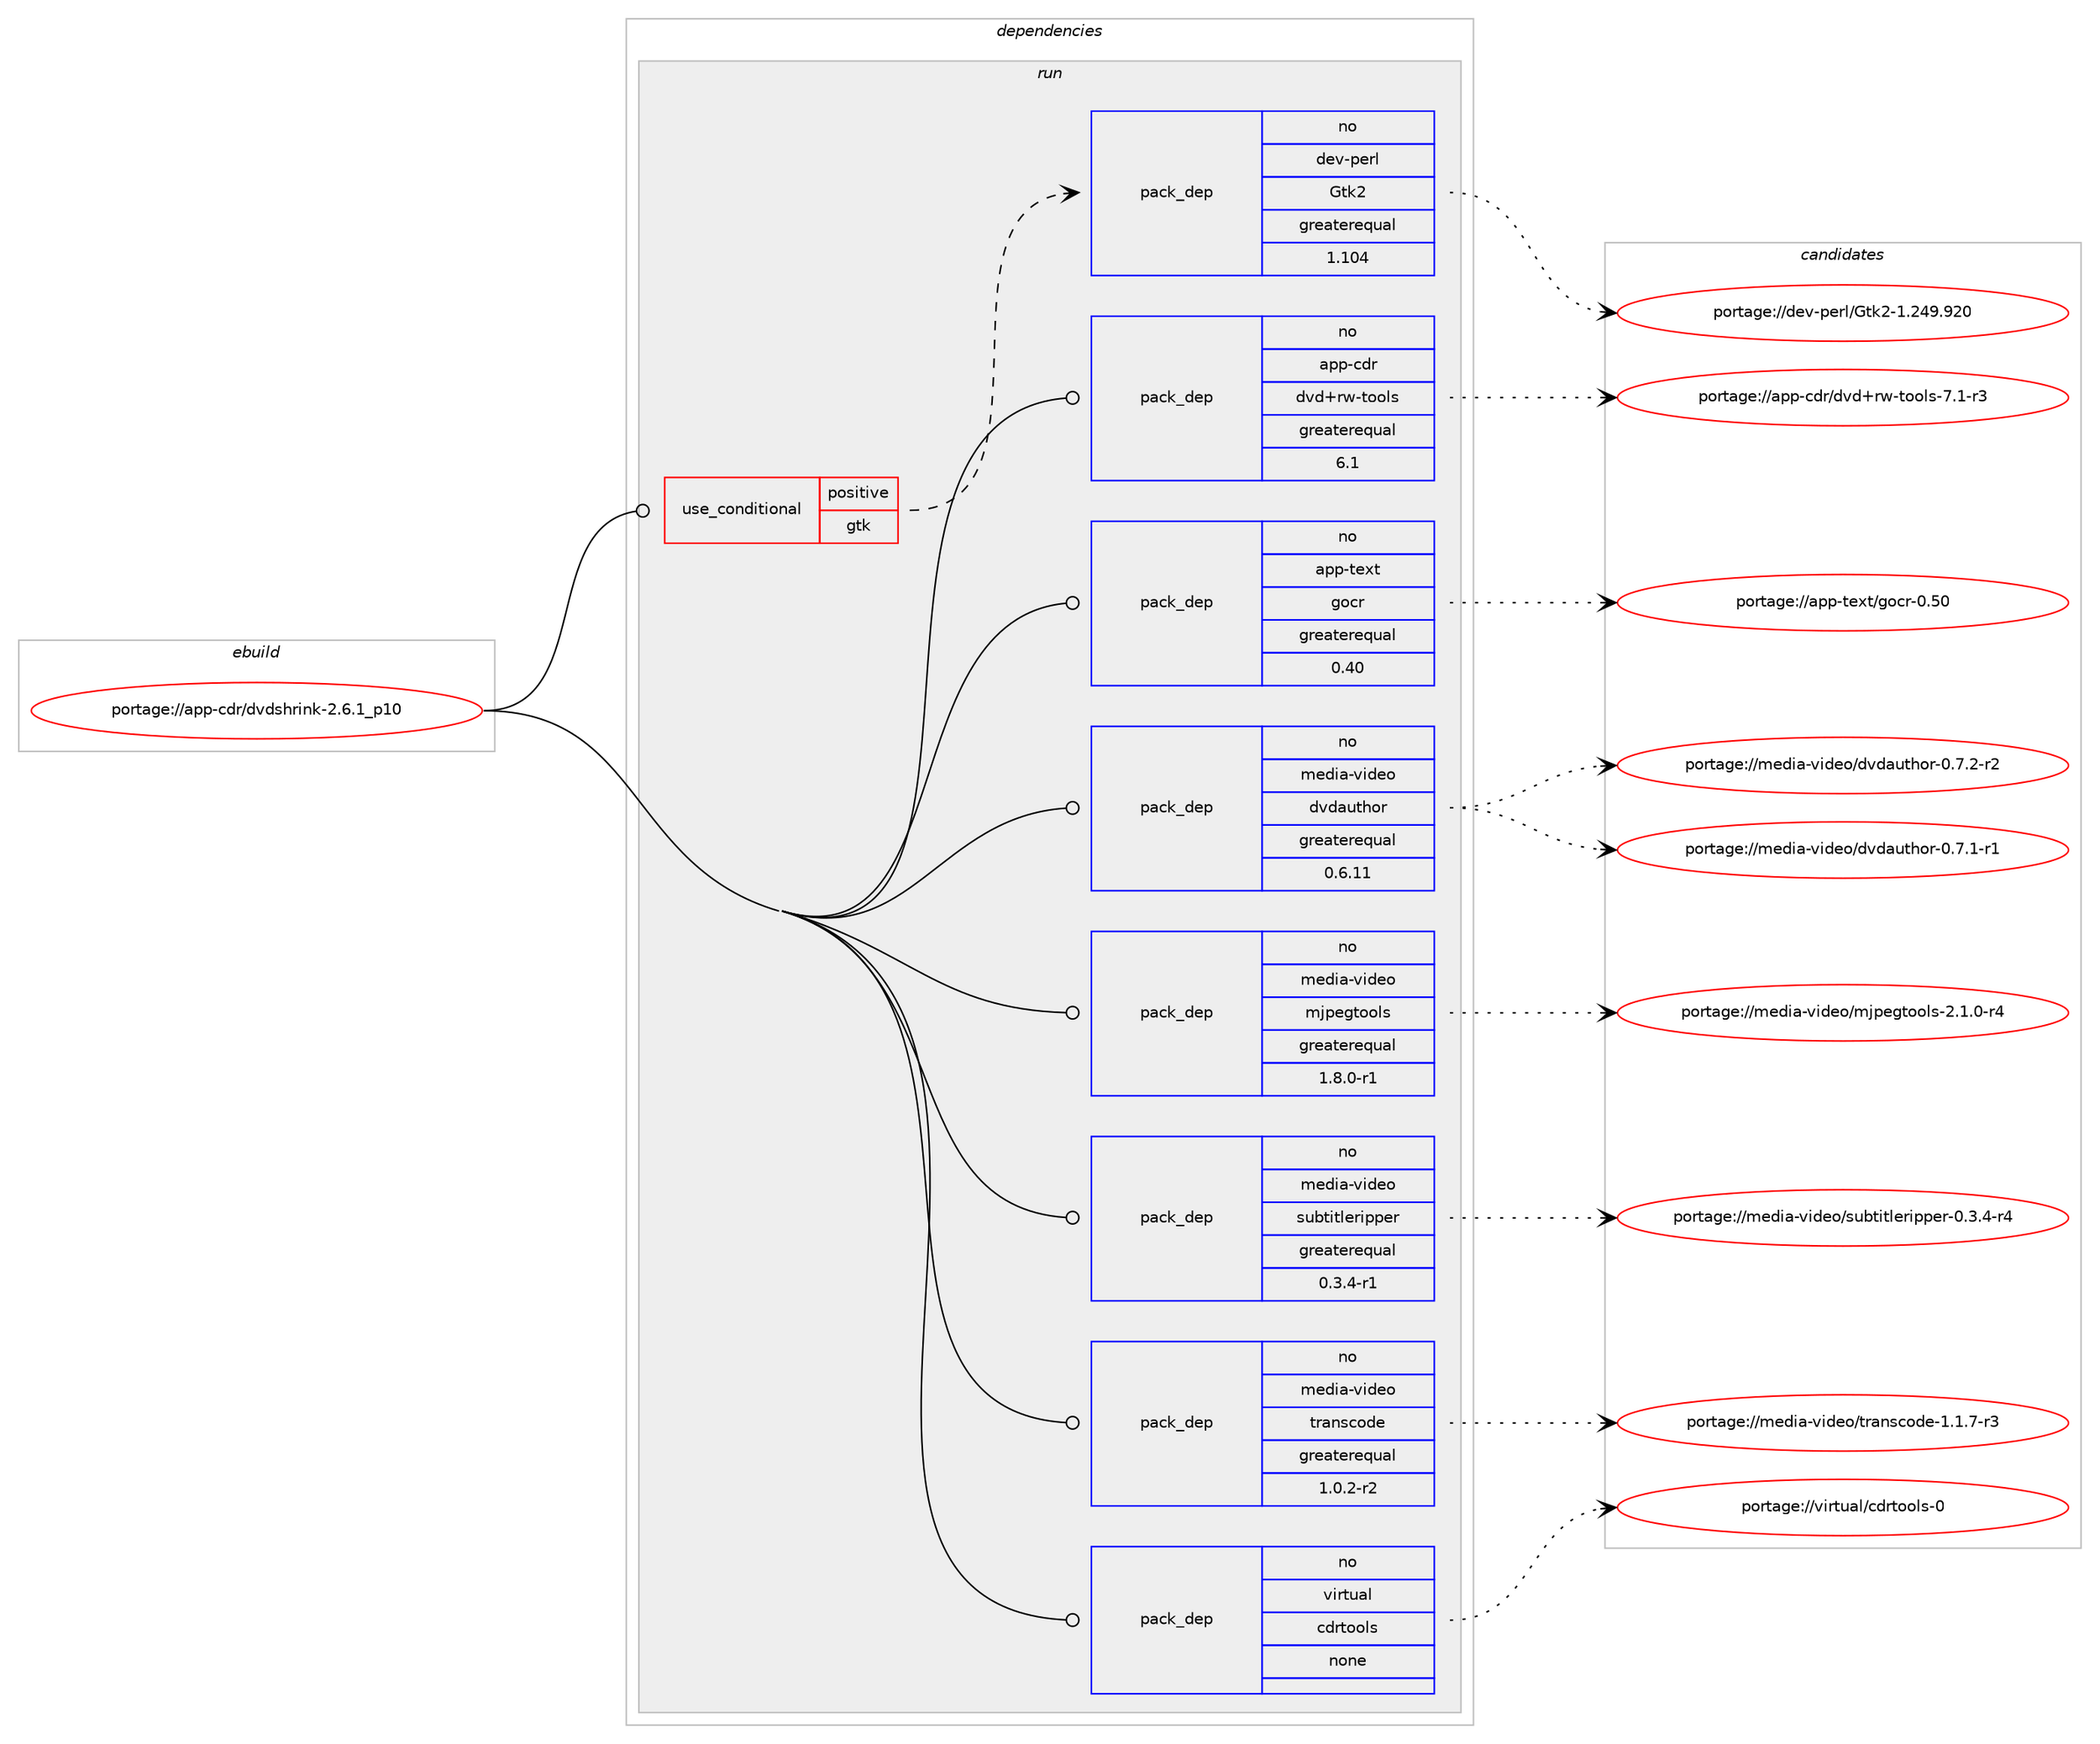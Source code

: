 digraph prolog {

# *************
# Graph options
# *************

newrank=true;
concentrate=true;
compound=true;
graph [rankdir=LR,fontname=Helvetica,fontsize=10,ranksep=1.5];#, ranksep=2.5, nodesep=0.2];
edge  [arrowhead=vee];
node  [fontname=Helvetica,fontsize=10];

# **********
# The ebuild
# **********

subgraph cluster_leftcol {
color=gray;
label=<<i>ebuild</i>>;
id [label="portage://app-cdr/dvdshrink-2.6.1_p10", color=red, width=4, href="../app-cdr/dvdshrink-2.6.1_p10.svg"];
}

# ****************
# The dependencies
# ****************

subgraph cluster_midcol {
color=gray;
label=<<i>dependencies</i>>;
subgraph cluster_compile {
fillcolor="#eeeeee";
style=filled;
label=<<i>compile</i>>;
}
subgraph cluster_compileandrun {
fillcolor="#eeeeee";
style=filled;
label=<<i>compile and run</i>>;
}
subgraph cluster_run {
fillcolor="#eeeeee";
style=filled;
label=<<i>run</i>>;
subgraph cond151798 {
dependency644454 [label=<<TABLE BORDER="0" CELLBORDER="1" CELLSPACING="0" CELLPADDING="4"><TR><TD ROWSPAN="3" CELLPADDING="10">use_conditional</TD></TR><TR><TD>positive</TD></TR><TR><TD>gtk</TD></TR></TABLE>>, shape=none, color=red];
subgraph pack484076 {
dependency644455 [label=<<TABLE BORDER="0" CELLBORDER="1" CELLSPACING="0" CELLPADDING="4" WIDTH="220"><TR><TD ROWSPAN="6" CELLPADDING="30">pack_dep</TD></TR><TR><TD WIDTH="110">no</TD></TR><TR><TD>dev-perl</TD></TR><TR><TD>Gtk2</TD></TR><TR><TD>greaterequal</TD></TR><TR><TD>1.104</TD></TR></TABLE>>, shape=none, color=blue];
}
dependency644454:e -> dependency644455:w [weight=20,style="dashed",arrowhead="vee"];
}
id:e -> dependency644454:w [weight=20,style="solid",arrowhead="odot"];
subgraph pack484077 {
dependency644456 [label=<<TABLE BORDER="0" CELLBORDER="1" CELLSPACING="0" CELLPADDING="4" WIDTH="220"><TR><TD ROWSPAN="6" CELLPADDING="30">pack_dep</TD></TR><TR><TD WIDTH="110">no</TD></TR><TR><TD>app-cdr</TD></TR><TR><TD>dvd+rw-tools</TD></TR><TR><TD>greaterequal</TD></TR><TR><TD>6.1</TD></TR></TABLE>>, shape=none, color=blue];
}
id:e -> dependency644456:w [weight=20,style="solid",arrowhead="odot"];
subgraph pack484078 {
dependency644457 [label=<<TABLE BORDER="0" CELLBORDER="1" CELLSPACING="0" CELLPADDING="4" WIDTH="220"><TR><TD ROWSPAN="6" CELLPADDING="30">pack_dep</TD></TR><TR><TD WIDTH="110">no</TD></TR><TR><TD>app-text</TD></TR><TR><TD>gocr</TD></TR><TR><TD>greaterequal</TD></TR><TR><TD>0.40</TD></TR></TABLE>>, shape=none, color=blue];
}
id:e -> dependency644457:w [weight=20,style="solid",arrowhead="odot"];
subgraph pack484079 {
dependency644458 [label=<<TABLE BORDER="0" CELLBORDER="1" CELLSPACING="0" CELLPADDING="4" WIDTH="220"><TR><TD ROWSPAN="6" CELLPADDING="30">pack_dep</TD></TR><TR><TD WIDTH="110">no</TD></TR><TR><TD>media-video</TD></TR><TR><TD>dvdauthor</TD></TR><TR><TD>greaterequal</TD></TR><TR><TD>0.6.11</TD></TR></TABLE>>, shape=none, color=blue];
}
id:e -> dependency644458:w [weight=20,style="solid",arrowhead="odot"];
subgraph pack484080 {
dependency644459 [label=<<TABLE BORDER="0" CELLBORDER="1" CELLSPACING="0" CELLPADDING="4" WIDTH="220"><TR><TD ROWSPAN="6" CELLPADDING="30">pack_dep</TD></TR><TR><TD WIDTH="110">no</TD></TR><TR><TD>media-video</TD></TR><TR><TD>mjpegtools</TD></TR><TR><TD>greaterequal</TD></TR><TR><TD>1.8.0-r1</TD></TR></TABLE>>, shape=none, color=blue];
}
id:e -> dependency644459:w [weight=20,style="solid",arrowhead="odot"];
subgraph pack484081 {
dependency644460 [label=<<TABLE BORDER="0" CELLBORDER="1" CELLSPACING="0" CELLPADDING="4" WIDTH="220"><TR><TD ROWSPAN="6" CELLPADDING="30">pack_dep</TD></TR><TR><TD WIDTH="110">no</TD></TR><TR><TD>media-video</TD></TR><TR><TD>subtitleripper</TD></TR><TR><TD>greaterequal</TD></TR><TR><TD>0.3.4-r1</TD></TR></TABLE>>, shape=none, color=blue];
}
id:e -> dependency644460:w [weight=20,style="solid",arrowhead="odot"];
subgraph pack484082 {
dependency644461 [label=<<TABLE BORDER="0" CELLBORDER="1" CELLSPACING="0" CELLPADDING="4" WIDTH="220"><TR><TD ROWSPAN="6" CELLPADDING="30">pack_dep</TD></TR><TR><TD WIDTH="110">no</TD></TR><TR><TD>media-video</TD></TR><TR><TD>transcode</TD></TR><TR><TD>greaterequal</TD></TR><TR><TD>1.0.2-r2</TD></TR></TABLE>>, shape=none, color=blue];
}
id:e -> dependency644461:w [weight=20,style="solid",arrowhead="odot"];
subgraph pack484083 {
dependency644462 [label=<<TABLE BORDER="0" CELLBORDER="1" CELLSPACING="0" CELLPADDING="4" WIDTH="220"><TR><TD ROWSPAN="6" CELLPADDING="30">pack_dep</TD></TR><TR><TD WIDTH="110">no</TD></TR><TR><TD>virtual</TD></TR><TR><TD>cdrtools</TD></TR><TR><TD>none</TD></TR><TR><TD></TD></TR></TABLE>>, shape=none, color=blue];
}
id:e -> dependency644462:w [weight=20,style="solid",arrowhead="odot"];
}
}

# **************
# The candidates
# **************

subgraph cluster_choices {
rank=same;
color=gray;
label=<<i>candidates</i>>;

subgraph choice484076 {
color=black;
nodesep=1;
choice1001011184511210111410847711161075045494650525746575048 [label="portage://dev-perl/Gtk2-1.249.920", color=red, width=4,href="../dev-perl/Gtk2-1.249.920.svg"];
dependency644455:e -> choice1001011184511210111410847711161075045494650525746575048:w [style=dotted,weight="100"];
}
subgraph choice484077 {
color=black;
nodesep=1;
choice971121124599100114471001181004311411945116111111108115455546494511451 [label="portage://app-cdr/dvd+rw-tools-7.1-r3", color=red, width=4,href="../app-cdr/dvd+rw-tools-7.1-r3.svg"];
dependency644456:e -> choice971121124599100114471001181004311411945116111111108115455546494511451:w [style=dotted,weight="100"];
}
subgraph choice484078 {
color=black;
nodesep=1;
choice971121124511610112011647103111991144548465348 [label="portage://app-text/gocr-0.50", color=red, width=4,href="../app-text/gocr-0.50.svg"];
dependency644457:e -> choice971121124511610112011647103111991144548465348:w [style=dotted,weight="100"];
}
subgraph choice484079 {
color=black;
nodesep=1;
choice109101100105974511810510010111147100118100971171161041111144548465546504511450 [label="portage://media-video/dvdauthor-0.7.2-r2", color=red, width=4,href="../media-video/dvdauthor-0.7.2-r2.svg"];
choice109101100105974511810510010111147100118100971171161041111144548465546494511449 [label="portage://media-video/dvdauthor-0.7.1-r1", color=red, width=4,href="../media-video/dvdauthor-0.7.1-r1.svg"];
dependency644458:e -> choice109101100105974511810510010111147100118100971171161041111144548465546504511450:w [style=dotted,weight="100"];
dependency644458:e -> choice109101100105974511810510010111147100118100971171161041111144548465546494511449:w [style=dotted,weight="100"];
}
subgraph choice484080 {
color=black;
nodesep=1;
choice1091011001059745118105100101111471091061121011031161111111081154550464946484511452 [label="portage://media-video/mjpegtools-2.1.0-r4", color=red, width=4,href="../media-video/mjpegtools-2.1.0-r4.svg"];
dependency644459:e -> choice1091011001059745118105100101111471091061121011031161111111081154550464946484511452:w [style=dotted,weight="100"];
}
subgraph choice484081 {
color=black;
nodesep=1;
choice109101100105974511810510010111147115117981161051161081011141051121121011144548465146524511452 [label="portage://media-video/subtitleripper-0.3.4-r4", color=red, width=4,href="../media-video/subtitleripper-0.3.4-r4.svg"];
dependency644460:e -> choice109101100105974511810510010111147115117981161051161081011141051121121011144548465146524511452:w [style=dotted,weight="100"];
}
subgraph choice484082 {
color=black;
nodesep=1;
choice10910110010597451181051001011114711611497110115991111001014549464946554511451 [label="portage://media-video/transcode-1.1.7-r3", color=red, width=4,href="../media-video/transcode-1.1.7-r3.svg"];
dependency644461:e -> choice10910110010597451181051001011114711611497110115991111001014549464946554511451:w [style=dotted,weight="100"];
}
subgraph choice484083 {
color=black;
nodesep=1;
choice1181051141161179710847991001141161111111081154548 [label="portage://virtual/cdrtools-0", color=red, width=4,href="../virtual/cdrtools-0.svg"];
dependency644462:e -> choice1181051141161179710847991001141161111111081154548:w [style=dotted,weight="100"];
}
}

}
